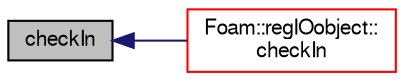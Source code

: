 digraph "checkIn"
{
  bgcolor="transparent";
  edge [fontname="FreeSans",fontsize="10",labelfontname="FreeSans",labelfontsize="10"];
  node [fontname="FreeSans",fontsize="10",shape=record];
  rankdir="LR";
  Node4076 [label="checkIn",height=0.2,width=0.4,color="black", fillcolor="grey75", style="filled", fontcolor="black"];
  Node4076 -> Node4077 [dir="back",color="midnightblue",fontsize="10",style="solid",fontname="FreeSans"];
  Node4077 [label="Foam::regIOobject::\lcheckIn",height=0.2,width=0.4,color="red",URL="$a26334.html#af9e300b410088279d671077efe9751f8",tooltip="Add object to registry. "];
}
